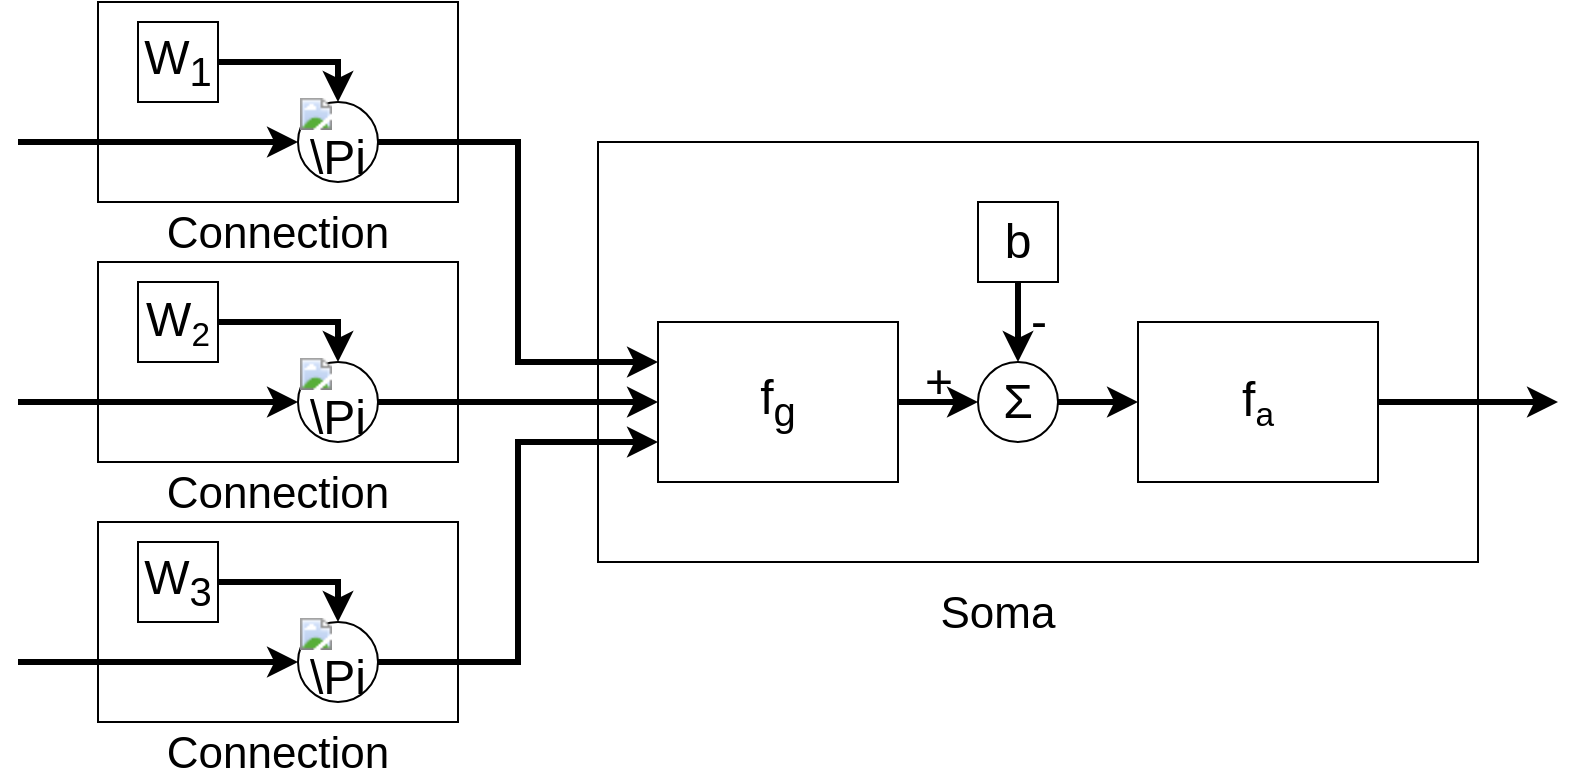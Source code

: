 <mxfile version="17.4.2" type="device"><diagram id="mipJYVGnRq1w36qNIQrj" name="Strona-1"><mxGraphModel dx="1422" dy="865" grid="1" gridSize="10" guides="1" tooltips="1" connect="1" arrows="1" fold="1" page="1" pageScale="1" pageWidth="827" pageHeight="1169" math="0" shadow="0"><root><mxCell id="0"/><mxCell id="1" parent="0"/><mxCell id="WqR-OTLpmlQb3zPT4pgN-29" value="" style="rounded=0;whiteSpace=wrap;html=1;fontSize=24;" parent="1" vertex="1"><mxGeometry x="330" y="110" width="440" height="210" as="geometry"/></mxCell><mxCell id="WqR-OTLpmlQb3zPT4pgN-1" value="" style="rounded=0;whiteSpace=wrap;html=1;" parent="1" vertex="1"><mxGeometry x="80" y="40" width="180" height="100" as="geometry"/></mxCell><mxCell id="WqR-OTLpmlQb3zPT4pgN-2" value="&lt;span class=&quot;mwe-math-element&quot; style=&quot;font-size: 24px&quot;&gt;&lt;img src=&quot;https://wikimedia.org/api/rest_v1/media/math/render/svg/eed3e3db6cc2028a183af948212ed2551d25c954&quot; class=&quot;mwe-math-fallback-image-inline&quot; style=&quot;vertical-align: -0.338ex ; width: 1.743ex ; height: 2.176ex&quot; alt=&quot;\Pi&quot;&gt;&lt;/span&gt;" style="ellipse;whiteSpace=wrap;html=1;aspect=fixed;" parent="1" vertex="1"><mxGeometry x="180" y="90" width="40" height="40" as="geometry"/></mxCell><mxCell id="WqR-OTLpmlQb3zPT4pgN-3" value="W&lt;sub&gt;1&lt;/sub&gt;" style="whiteSpace=wrap;html=1;aspect=fixed;fontSize=24;" parent="1" vertex="1"><mxGeometry x="100" y="50" width="40" height="40" as="geometry"/></mxCell><mxCell id="WqR-OTLpmlQb3zPT4pgN-4" value="" style="endArrow=classic;html=1;rounded=0;fontSize=24;entryX=0.5;entryY=0;entryDx=0;entryDy=0;strokeWidth=3;exitX=1;exitY=0.5;exitDx=0;exitDy=0;" parent="1" source="WqR-OTLpmlQb3zPT4pgN-3" target="WqR-OTLpmlQb3zPT4pgN-2" edge="1"><mxGeometry width="50" height="50" relative="1" as="geometry"><mxPoint x="190" y="60" as="sourcePoint"/><mxPoint x="300" y="50" as="targetPoint"/><Array as="points"><mxPoint x="200" y="70"/></Array></mxGeometry></mxCell><mxCell id="WqR-OTLpmlQb3zPT4pgN-5" value="" style="endArrow=classic;html=1;rounded=0;fontSize=24;strokeWidth=3;entryX=0;entryY=0.5;entryDx=0;entryDy=0;" parent="1" target="WqR-OTLpmlQb3zPT4pgN-2" edge="1"><mxGeometry width="50" height="50" relative="1" as="geometry"><mxPoint x="40" y="110" as="sourcePoint"/><mxPoint x="120" y="120" as="targetPoint"/></mxGeometry></mxCell><mxCell id="WqR-OTLpmlQb3zPT4pgN-6" value="" style="endArrow=classic;html=1;rounded=0;fontSize=24;strokeWidth=3;exitX=1;exitY=0.5;exitDx=0;exitDy=0;entryX=0;entryY=0.25;entryDx=0;entryDy=0;" parent="1" source="WqR-OTLpmlQb3zPT4pgN-2" target="WqR-OTLpmlQb3zPT4pgN-19" edge="1"><mxGeometry width="50" height="50" relative="1" as="geometry"><mxPoint x="330" y="140" as="sourcePoint"/><mxPoint x="380" y="110" as="targetPoint"/><Array as="points"><mxPoint x="290" y="110"/><mxPoint x="290" y="220"/></Array></mxGeometry></mxCell><mxCell id="WqR-OTLpmlQb3zPT4pgN-7" value="" style="rounded=0;whiteSpace=wrap;html=1;" parent="1" vertex="1"><mxGeometry x="80" y="170" width="180" height="100" as="geometry"/></mxCell><mxCell id="WqR-OTLpmlQb3zPT4pgN-8" value="&lt;span class=&quot;mwe-math-element&quot; style=&quot;font-size: 24px&quot;&gt;&lt;img src=&quot;https://wikimedia.org/api/rest_v1/media/math/render/svg/eed3e3db6cc2028a183af948212ed2551d25c954&quot; class=&quot;mwe-math-fallback-image-inline&quot; style=&quot;vertical-align: -0.338ex ; width: 1.743ex ; height: 2.176ex&quot; alt=&quot;\Pi&quot;&gt;&lt;/span&gt;" style="ellipse;whiteSpace=wrap;html=1;aspect=fixed;" parent="1" vertex="1"><mxGeometry x="180" y="220" width="40" height="40" as="geometry"/></mxCell><mxCell id="WqR-OTLpmlQb3zPT4pgN-9" value="W&lt;span style=&quot;font-size: 20px&quot;&gt;&lt;sub&gt;2&lt;/sub&gt;&lt;/span&gt;" style="whiteSpace=wrap;html=1;aspect=fixed;fontSize=24;" parent="1" vertex="1"><mxGeometry x="100" y="180" width="40" height="40" as="geometry"/></mxCell><mxCell id="WqR-OTLpmlQb3zPT4pgN-10" value="" style="endArrow=classic;html=1;rounded=0;fontSize=24;entryX=0.5;entryY=0;entryDx=0;entryDy=0;strokeWidth=3;exitX=1;exitY=0.5;exitDx=0;exitDy=0;" parent="1" source="WqR-OTLpmlQb3zPT4pgN-9" target="WqR-OTLpmlQb3zPT4pgN-8" edge="1"><mxGeometry width="50" height="50" relative="1" as="geometry"><mxPoint x="190" y="190" as="sourcePoint"/><mxPoint x="300" y="180" as="targetPoint"/><Array as="points"><mxPoint x="200" y="200"/></Array></mxGeometry></mxCell><mxCell id="WqR-OTLpmlQb3zPT4pgN-11" value="" style="endArrow=classic;html=1;rounded=0;fontSize=24;strokeWidth=3;entryX=0;entryY=0.5;entryDx=0;entryDy=0;" parent="1" target="WqR-OTLpmlQb3zPT4pgN-8" edge="1"><mxGeometry width="50" height="50" relative="1" as="geometry"><mxPoint x="40" y="240" as="sourcePoint"/><mxPoint x="120" y="250" as="targetPoint"/></mxGeometry></mxCell><mxCell id="WqR-OTLpmlQb3zPT4pgN-12" value="" style="endArrow=classic;html=1;rounded=0;fontSize=24;strokeWidth=3;exitX=1;exitY=0.5;exitDx=0;exitDy=0;entryX=0;entryY=0.5;entryDx=0;entryDy=0;" parent="1" source="WqR-OTLpmlQb3zPT4pgN-8" target="WqR-OTLpmlQb3zPT4pgN-19" edge="1"><mxGeometry width="50" height="50" relative="1" as="geometry"><mxPoint x="330" y="250" as="sourcePoint"/><mxPoint x="380" y="220" as="targetPoint"/></mxGeometry></mxCell><mxCell id="WqR-OTLpmlQb3zPT4pgN-13" value="" style="rounded=0;whiteSpace=wrap;html=1;" parent="1" vertex="1"><mxGeometry x="80" y="300" width="180" height="100" as="geometry"/></mxCell><mxCell id="WqR-OTLpmlQb3zPT4pgN-14" value="&lt;span class=&quot;mwe-math-element&quot; style=&quot;font-size: 24px&quot;&gt;&lt;img src=&quot;https://wikimedia.org/api/rest_v1/media/math/render/svg/eed3e3db6cc2028a183af948212ed2551d25c954&quot; class=&quot;mwe-math-fallback-image-inline&quot; style=&quot;vertical-align: -0.338ex ; width: 1.743ex ; height: 2.176ex&quot; alt=&quot;\Pi&quot;&gt;&lt;/span&gt;" style="ellipse;whiteSpace=wrap;html=1;aspect=fixed;" parent="1" vertex="1"><mxGeometry x="180" y="350" width="40" height="40" as="geometry"/></mxCell><mxCell id="WqR-OTLpmlQb3zPT4pgN-15" value="W&lt;sub&gt;3&lt;/sub&gt;" style="whiteSpace=wrap;html=1;aspect=fixed;fontSize=24;" parent="1" vertex="1"><mxGeometry x="100" y="310" width="40" height="40" as="geometry"/></mxCell><mxCell id="WqR-OTLpmlQb3zPT4pgN-16" value="" style="endArrow=classic;html=1;rounded=0;fontSize=24;entryX=0.5;entryY=0;entryDx=0;entryDy=0;strokeWidth=3;exitX=1;exitY=0.5;exitDx=0;exitDy=0;" parent="1" source="WqR-OTLpmlQb3zPT4pgN-15" target="WqR-OTLpmlQb3zPT4pgN-14" edge="1"><mxGeometry width="50" height="50" relative="1" as="geometry"><mxPoint x="190" y="320" as="sourcePoint"/><mxPoint x="300" y="310" as="targetPoint"/><Array as="points"><mxPoint x="200" y="330"/></Array></mxGeometry></mxCell><mxCell id="WqR-OTLpmlQb3zPT4pgN-17" value="" style="endArrow=classic;html=1;rounded=0;fontSize=24;strokeWidth=3;entryX=0;entryY=0.5;entryDx=0;entryDy=0;" parent="1" target="WqR-OTLpmlQb3zPT4pgN-14" edge="1"><mxGeometry width="50" height="50" relative="1" as="geometry"><mxPoint x="40" y="370" as="sourcePoint"/><mxPoint x="120" y="380" as="targetPoint"/></mxGeometry></mxCell><mxCell id="WqR-OTLpmlQb3zPT4pgN-18" value="" style="endArrow=classic;html=1;rounded=0;fontSize=24;strokeWidth=3;exitX=1;exitY=0.5;exitDx=0;exitDy=0;entryX=0;entryY=0.75;entryDx=0;entryDy=0;" parent="1" source="WqR-OTLpmlQb3zPT4pgN-14" target="WqR-OTLpmlQb3zPT4pgN-19" edge="1"><mxGeometry width="50" height="50" relative="1" as="geometry"><mxPoint x="330" y="360" as="sourcePoint"/><mxPoint x="380" y="330" as="targetPoint"/><Array as="points"><mxPoint x="290" y="370"/><mxPoint x="290" y="260"/></Array></mxGeometry></mxCell><mxCell id="WqR-OTLpmlQb3zPT4pgN-19" value="f&lt;sub&gt;g&lt;/sub&gt;" style="rounded=0;whiteSpace=wrap;html=1;fontSize=24;" parent="1" vertex="1"><mxGeometry x="360" y="200" width="120" height="80" as="geometry"/></mxCell><mxCell id="WqR-OTLpmlQb3zPT4pgN-21" value="&lt;span style=&quot;font-size: 24px&quot;&gt;Σ&lt;/span&gt;" style="ellipse;whiteSpace=wrap;html=1;aspect=fixed;" parent="1" vertex="1"><mxGeometry x="520" y="220" width="40" height="40" as="geometry"/></mxCell><mxCell id="WqR-OTLpmlQb3zPT4pgN-22" value="+" style="endArrow=classic;html=1;rounded=0;fontSize=24;strokeWidth=3;exitX=1;exitY=0.5;exitDx=0;exitDy=0;entryX=0;entryY=0.5;entryDx=0;entryDy=0;labelBackgroundColor=none;" parent="1" source="WqR-OTLpmlQb3zPT4pgN-19" target="WqR-OTLpmlQb3zPT4pgN-21" edge="1"><mxGeometry y="10" width="50" height="50" relative="1" as="geometry"><mxPoint x="490" y="320" as="sourcePoint"/><mxPoint x="540" y="270" as="targetPoint"/><mxPoint as="offset"/></mxGeometry></mxCell><mxCell id="WqR-OTLpmlQb3zPT4pgN-23" value="b" style="whiteSpace=wrap;html=1;aspect=fixed;fontSize=24;" parent="1" vertex="1"><mxGeometry x="520" y="140" width="40" height="40" as="geometry"/></mxCell><mxCell id="WqR-OTLpmlQb3zPT4pgN-24" value="-" style="endArrow=classic;html=1;rounded=0;fontSize=24;strokeWidth=3;exitX=0.5;exitY=1;exitDx=0;exitDy=0;entryX=0.5;entryY=0;entryDx=0;entryDy=0;labelBackgroundColor=none;" parent="1" source="WqR-OTLpmlQb3zPT4pgN-23" target="WqR-OTLpmlQb3zPT4pgN-21" edge="1"><mxGeometry y="10" width="50" height="50" relative="1" as="geometry"><mxPoint x="580" y="230" as="sourcePoint"/><mxPoint x="630" y="180" as="targetPoint"/><mxPoint as="offset"/></mxGeometry></mxCell><mxCell id="WqR-OTLpmlQb3zPT4pgN-26" value="f&lt;span style=&quot;font-size: 20px&quot;&gt;&lt;sub&gt;a&lt;/sub&gt;&lt;/span&gt;" style="rounded=0;whiteSpace=wrap;html=1;fontSize=24;" parent="1" vertex="1"><mxGeometry x="600" y="200" width="120" height="80" as="geometry"/></mxCell><mxCell id="WqR-OTLpmlQb3zPT4pgN-27" value="" style="endArrow=classic;html=1;rounded=0;fontSize=24;strokeWidth=3;exitX=1;exitY=0.5;exitDx=0;exitDy=0;entryX=0;entryY=0.5;entryDx=0;entryDy=0;" parent="1" source="WqR-OTLpmlQb3zPT4pgN-21" target="WqR-OTLpmlQb3zPT4pgN-26" edge="1"><mxGeometry width="50" height="50" relative="1" as="geometry"><mxPoint x="610" y="350" as="sourcePoint"/><mxPoint x="660" y="300" as="targetPoint"/></mxGeometry></mxCell><mxCell id="WqR-OTLpmlQb3zPT4pgN-28" value="" style="endArrow=classic;html=1;rounded=0;fontSize=24;strokeWidth=3;exitX=1;exitY=0.5;exitDx=0;exitDy=0;" parent="1" source="WqR-OTLpmlQb3zPT4pgN-26" edge="1"><mxGeometry width="50" height="50" relative="1" as="geometry"><mxPoint x="760" y="260" as="sourcePoint"/><mxPoint x="810" y="240" as="targetPoint"/></mxGeometry></mxCell><mxCell id="WqR-OTLpmlQb3zPT4pgN-30" value="&lt;font style=&quot;font-size: 22px&quot;&gt;Connection&lt;/font&gt;" style="text;html=1;strokeColor=none;fillColor=none;align=center;verticalAlign=middle;whiteSpace=wrap;rounded=0;fontSize=24;" parent="1" vertex="1"><mxGeometry x="140" y="400" width="60" height="30" as="geometry"/></mxCell><mxCell id="WqR-OTLpmlQb3zPT4pgN-31" value="&lt;font style=&quot;font-size: 22px&quot;&gt;Connection&lt;/font&gt;" style="text;html=1;strokeColor=none;fillColor=none;align=center;verticalAlign=middle;whiteSpace=wrap;rounded=0;fontSize=24;" parent="1" vertex="1"><mxGeometry x="140" y="270" width="60" height="30" as="geometry"/></mxCell><mxCell id="WqR-OTLpmlQb3zPT4pgN-34" value="&lt;font style=&quot;font-size: 22px&quot;&gt;Connection&lt;/font&gt;" style="text;html=1;strokeColor=none;fillColor=none;align=center;verticalAlign=middle;whiteSpace=wrap;rounded=0;fontSize=24;" parent="1" vertex="1"><mxGeometry x="140" y="140" width="60" height="30" as="geometry"/></mxCell><mxCell id="WqR-OTLpmlQb3zPT4pgN-35" value="&lt;span style=&quot;font-size: 22px&quot;&gt;Soma&lt;/span&gt;" style="text;html=1;strokeColor=none;fillColor=none;align=center;verticalAlign=middle;whiteSpace=wrap;rounded=0;fontSize=24;" parent="1" vertex="1"><mxGeometry x="500" y="330" width="60" height="30" as="geometry"/></mxCell></root></mxGraphModel></diagram></mxfile>